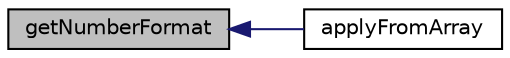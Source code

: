 digraph "getNumberFormat"
{
  edge [fontname="Helvetica",fontsize="10",labelfontname="Helvetica",labelfontsize="10"];
  node [fontname="Helvetica",fontsize="10",shape=record];
  rankdir="LR";
  Node69 [label="getNumberFormat",height=0.2,width=0.4,color="black", fillcolor="grey75", style="filled", fontcolor="black"];
  Node69 -> Node70 [dir="back",color="midnightblue",fontsize="10",style="solid",fontname="Helvetica"];
  Node70 [label="applyFromArray",height=0.2,width=0.4,color="black", fillcolor="white", style="filled",URL="$class_p_h_p_excel___style.html#ae462ec85014ce8298383a7a491c14dbd"];
}
